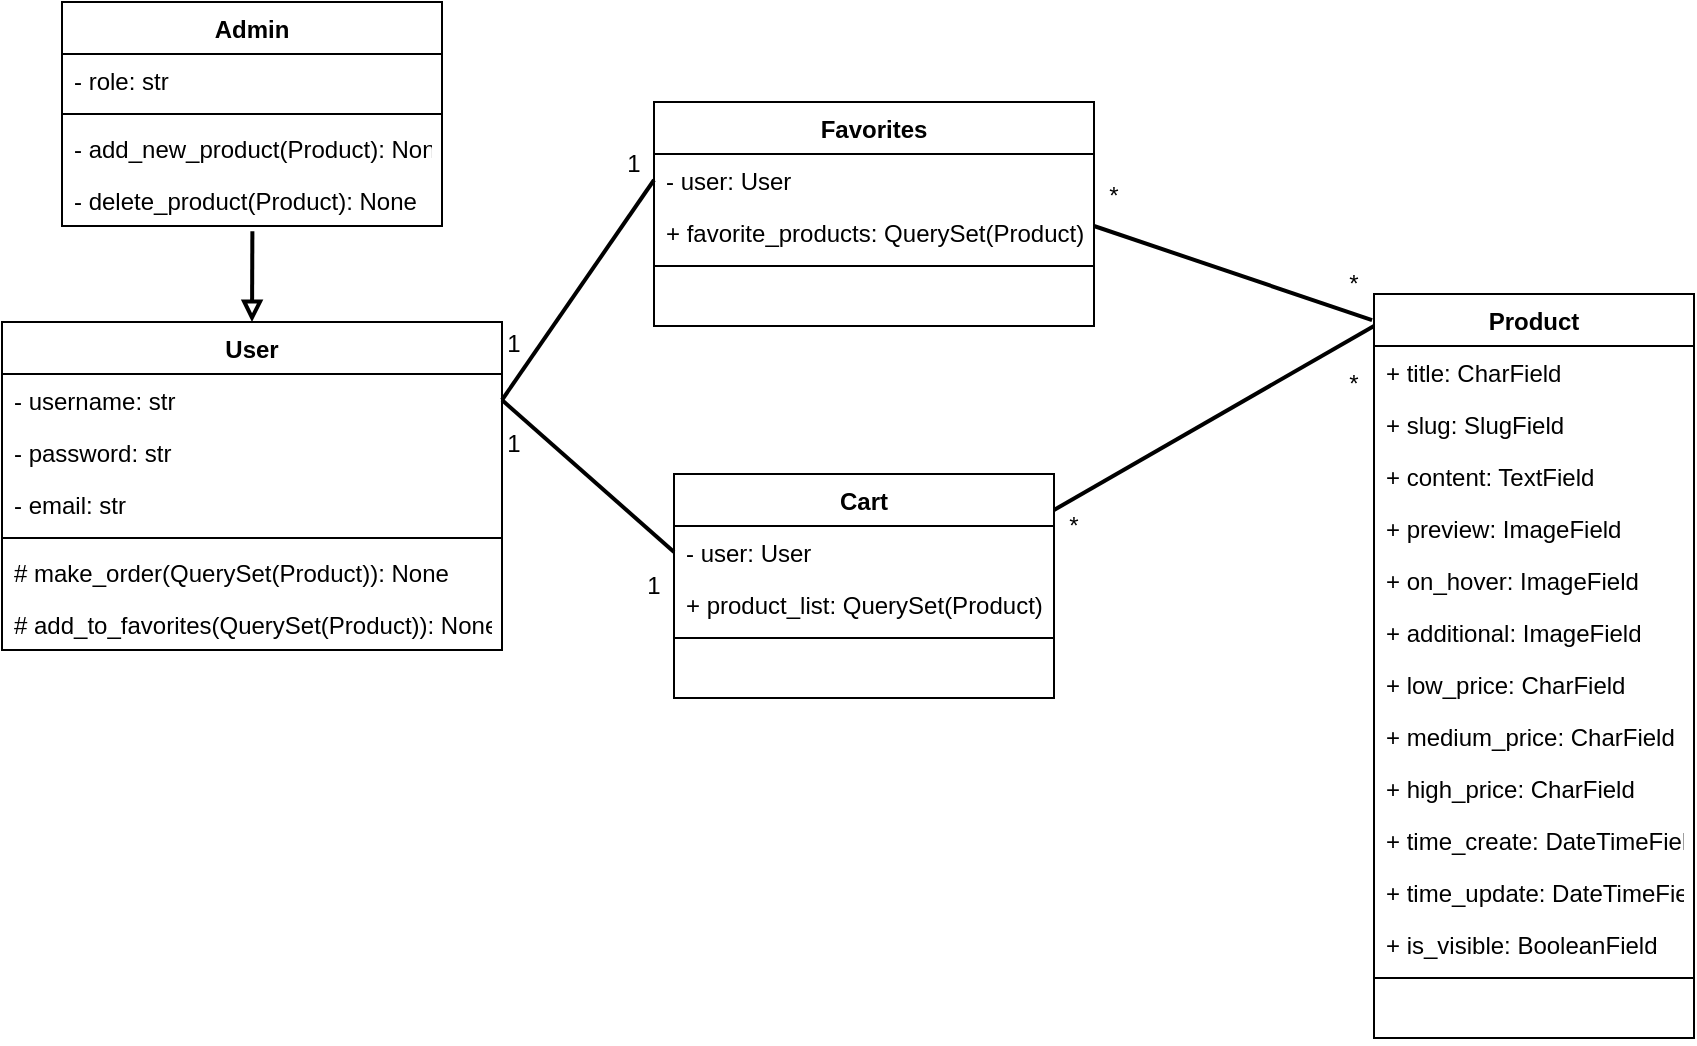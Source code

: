 <mxfile version="20.3.3" type="github">
  <diagram id="C5RBs43oDa-KdzZeNtuy" name="Page-1">
    <mxGraphModel dx="1422" dy="794" grid="1" gridSize="10" guides="1" tooltips="1" connect="1" arrows="1" fold="1" page="1" pageScale="1" pageWidth="827" pageHeight="1169" math="0" shadow="0">
      <root>
        <mxCell id="WIyWlLk6GJQsqaUBKTNV-0" />
        <mxCell id="WIyWlLk6GJQsqaUBKTNV-1" parent="WIyWlLk6GJQsqaUBKTNV-0" />
        <mxCell id="jNp461XwyR3YJ5JXmUzp-10" value="User" style="swimlane;fontStyle=1;align=center;verticalAlign=top;childLayout=stackLayout;horizontal=1;startSize=26;horizontalStack=0;resizeParent=1;resizeParentMax=0;resizeLast=0;collapsible=1;marginBottom=0;" parent="WIyWlLk6GJQsqaUBKTNV-1" vertex="1">
          <mxGeometry x="164" y="314" width="250" height="164" as="geometry" />
        </mxCell>
        <mxCell id="jNp461XwyR3YJ5JXmUzp-11" value="- username: str" style="text;strokeColor=none;fillColor=none;align=left;verticalAlign=top;spacingLeft=4;spacingRight=4;overflow=hidden;rotatable=0;points=[[0,0.5],[1,0.5]];portConstraint=eastwest;" parent="jNp461XwyR3YJ5JXmUzp-10" vertex="1">
          <mxGeometry y="26" width="250" height="26" as="geometry" />
        </mxCell>
        <mxCell id="jNp461XwyR3YJ5JXmUzp-15" value="- password: str" style="text;strokeColor=none;fillColor=none;align=left;verticalAlign=top;spacingLeft=4;spacingRight=4;overflow=hidden;rotatable=0;points=[[0,0.5],[1,0.5]];portConstraint=eastwest;" parent="jNp461XwyR3YJ5JXmUzp-10" vertex="1">
          <mxGeometry y="52" width="250" height="26" as="geometry" />
        </mxCell>
        <mxCell id="jNp461XwyR3YJ5JXmUzp-16" value="- email: str" style="text;strokeColor=none;fillColor=none;align=left;verticalAlign=top;spacingLeft=4;spacingRight=4;overflow=hidden;rotatable=0;points=[[0,0.5],[1,0.5]];portConstraint=eastwest;" parent="jNp461XwyR3YJ5JXmUzp-10" vertex="1">
          <mxGeometry y="78" width="250" height="26" as="geometry" />
        </mxCell>
        <mxCell id="jNp461XwyR3YJ5JXmUzp-12" value="" style="line;strokeWidth=1;fillColor=none;align=left;verticalAlign=middle;spacingTop=-1;spacingLeft=3;spacingRight=3;rotatable=0;labelPosition=right;points=[];portConstraint=eastwest;strokeColor=inherit;" parent="jNp461XwyR3YJ5JXmUzp-10" vertex="1">
          <mxGeometry y="104" width="250" height="8" as="geometry" />
        </mxCell>
        <mxCell id="jNp461XwyR3YJ5JXmUzp-13" value="# make_order(QuerySet(Product)): None" style="text;strokeColor=none;fillColor=none;align=left;verticalAlign=top;spacingLeft=4;spacingRight=4;overflow=hidden;rotatable=0;points=[[0,0.5],[1,0.5]];portConstraint=eastwest;" parent="jNp461XwyR3YJ5JXmUzp-10" vertex="1">
          <mxGeometry y="112" width="250" height="26" as="geometry" />
        </mxCell>
        <mxCell id="jNp461XwyR3YJ5JXmUzp-47" value="# add_to_favorites(QuerySet(Product)): None" style="text;strokeColor=none;fillColor=none;align=left;verticalAlign=top;spacingLeft=4;spacingRight=4;overflow=hidden;rotatable=0;points=[[0,0.5],[1,0.5]];portConstraint=eastwest;" parent="jNp461XwyR3YJ5JXmUzp-10" vertex="1">
          <mxGeometry y="138" width="250" height="26" as="geometry" />
        </mxCell>
        <mxCell id="jNp461XwyR3YJ5JXmUzp-17" value="Product" style="swimlane;fontStyle=1;align=center;verticalAlign=top;childLayout=stackLayout;horizontal=1;startSize=26;horizontalStack=0;resizeParent=1;resizeParentMax=0;resizeLast=0;collapsible=1;marginBottom=0;" parent="WIyWlLk6GJQsqaUBKTNV-1" vertex="1">
          <mxGeometry x="850" y="300" width="160" height="372" as="geometry" />
        </mxCell>
        <mxCell id="jNp461XwyR3YJ5JXmUzp-18" value="+ title: CharField" style="text;strokeColor=none;fillColor=none;align=left;verticalAlign=top;spacingLeft=4;spacingRight=4;overflow=hidden;rotatable=0;points=[[0,0.5],[1,0.5]];portConstraint=eastwest;" parent="jNp461XwyR3YJ5JXmUzp-17" vertex="1">
          <mxGeometry y="26" width="160" height="26" as="geometry" />
        </mxCell>
        <mxCell id="jNp461XwyR3YJ5JXmUzp-19" value="+ slug: SlugField" style="text;strokeColor=none;fillColor=none;align=left;verticalAlign=top;spacingLeft=4;spacingRight=4;overflow=hidden;rotatable=0;points=[[0,0.5],[1,0.5]];portConstraint=eastwest;" parent="jNp461XwyR3YJ5JXmUzp-17" vertex="1">
          <mxGeometry y="52" width="160" height="26" as="geometry" />
        </mxCell>
        <mxCell id="jNp461XwyR3YJ5JXmUzp-20" value="+ content: TextField" style="text;strokeColor=none;fillColor=none;align=left;verticalAlign=top;spacingLeft=4;spacingRight=4;overflow=hidden;rotatable=0;points=[[0,0.5],[1,0.5]];portConstraint=eastwest;" parent="jNp461XwyR3YJ5JXmUzp-17" vertex="1">
          <mxGeometry y="78" width="160" height="26" as="geometry" />
        </mxCell>
        <mxCell id="jNp461XwyR3YJ5JXmUzp-29" value="+ preview: ImageField" style="text;strokeColor=none;fillColor=none;align=left;verticalAlign=top;spacingLeft=4;spacingRight=4;overflow=hidden;rotatable=0;points=[[0,0.5],[1,0.5]];portConstraint=eastwest;" parent="jNp461XwyR3YJ5JXmUzp-17" vertex="1">
          <mxGeometry y="104" width="160" height="26" as="geometry" />
        </mxCell>
        <mxCell id="jNp461XwyR3YJ5JXmUzp-30" value="+ on_hover: ImageField" style="text;strokeColor=none;fillColor=none;align=left;verticalAlign=top;spacingLeft=4;spacingRight=4;overflow=hidden;rotatable=0;points=[[0,0.5],[1,0.5]];portConstraint=eastwest;" parent="jNp461XwyR3YJ5JXmUzp-17" vertex="1">
          <mxGeometry y="130" width="160" height="26" as="geometry" />
        </mxCell>
        <mxCell id="jNp461XwyR3YJ5JXmUzp-31" value="+ additional: ImageField" style="text;strokeColor=none;fillColor=none;align=left;verticalAlign=top;spacingLeft=4;spacingRight=4;overflow=hidden;rotatable=0;points=[[0,0.5],[1,0.5]];portConstraint=eastwest;" parent="jNp461XwyR3YJ5JXmUzp-17" vertex="1">
          <mxGeometry y="156" width="160" height="26" as="geometry" />
        </mxCell>
        <mxCell id="jNp461XwyR3YJ5JXmUzp-32" value="+ low_price: CharField" style="text;strokeColor=none;fillColor=none;align=left;verticalAlign=top;spacingLeft=4;spacingRight=4;overflow=hidden;rotatable=0;points=[[0,0.5],[1,0.5]];portConstraint=eastwest;" parent="jNp461XwyR3YJ5JXmUzp-17" vertex="1">
          <mxGeometry y="182" width="160" height="26" as="geometry" />
        </mxCell>
        <mxCell id="jNp461XwyR3YJ5JXmUzp-33" value="+ medium_price: CharField" style="text;strokeColor=none;fillColor=none;align=left;verticalAlign=top;spacingLeft=4;spacingRight=4;overflow=hidden;rotatable=0;points=[[0,0.5],[1,0.5]];portConstraint=eastwest;" parent="jNp461XwyR3YJ5JXmUzp-17" vertex="1">
          <mxGeometry y="208" width="160" height="26" as="geometry" />
        </mxCell>
        <mxCell id="jNp461XwyR3YJ5JXmUzp-34" value="+ high_price: CharField" style="text;strokeColor=none;fillColor=none;align=left;verticalAlign=top;spacingLeft=4;spacingRight=4;overflow=hidden;rotatable=0;points=[[0,0.5],[1,0.5]];portConstraint=eastwest;" parent="jNp461XwyR3YJ5JXmUzp-17" vertex="1">
          <mxGeometry y="234" width="160" height="26" as="geometry" />
        </mxCell>
        <mxCell id="jNp461XwyR3YJ5JXmUzp-35" value="+ time_create: DateTimeField" style="text;strokeColor=none;fillColor=none;align=left;verticalAlign=top;spacingLeft=4;spacingRight=4;overflow=hidden;rotatable=0;points=[[0,0.5],[1,0.5]];portConstraint=eastwest;" parent="jNp461XwyR3YJ5JXmUzp-17" vertex="1">
          <mxGeometry y="260" width="160" height="26" as="geometry" />
        </mxCell>
        <mxCell id="jNp461XwyR3YJ5JXmUzp-36" value="+ time_update: DateTimeField" style="text;strokeColor=none;fillColor=none;align=left;verticalAlign=top;spacingLeft=4;spacingRight=4;overflow=hidden;rotatable=0;points=[[0,0.5],[1,0.5]];portConstraint=eastwest;" parent="jNp461XwyR3YJ5JXmUzp-17" vertex="1">
          <mxGeometry y="286" width="160" height="26" as="geometry" />
        </mxCell>
        <mxCell id="jNp461XwyR3YJ5JXmUzp-37" value="+ is_visible: BooleanField" style="text;strokeColor=none;fillColor=none;align=left;verticalAlign=top;spacingLeft=4;spacingRight=4;overflow=hidden;rotatable=0;points=[[0,0.5],[1,0.5]];portConstraint=eastwest;" parent="jNp461XwyR3YJ5JXmUzp-17" vertex="1">
          <mxGeometry y="312" width="160" height="26" as="geometry" />
        </mxCell>
        <mxCell id="jNp461XwyR3YJ5JXmUzp-21" value="" style="line;strokeWidth=1;fillColor=none;align=left;verticalAlign=middle;spacingTop=-1;spacingLeft=3;spacingRight=3;rotatable=0;labelPosition=right;points=[];portConstraint=eastwest;strokeColor=inherit;" parent="jNp461XwyR3YJ5JXmUzp-17" vertex="1">
          <mxGeometry y="338" width="160" height="8" as="geometry" />
        </mxCell>
        <mxCell id="jNp461XwyR3YJ5JXmUzp-22" value=" " style="text;strokeColor=none;fillColor=none;align=left;verticalAlign=top;spacingLeft=4;spacingRight=4;overflow=hidden;rotatable=0;points=[[0,0.5],[1,0.5]];portConstraint=eastwest;" parent="jNp461XwyR3YJ5JXmUzp-17" vertex="1">
          <mxGeometry y="346" width="160" height="26" as="geometry" />
        </mxCell>
        <mxCell id="jNp461XwyR3YJ5JXmUzp-39" value="Cart" style="swimlane;fontStyle=1;align=center;verticalAlign=top;childLayout=stackLayout;horizontal=1;startSize=26;horizontalStack=0;resizeParent=1;resizeParentMax=0;resizeLast=0;collapsible=1;marginBottom=0;" parent="WIyWlLk6GJQsqaUBKTNV-1" vertex="1">
          <mxGeometry x="500" y="390" width="190" height="112" as="geometry" />
        </mxCell>
        <mxCell id="taFxz81-W1Y8m5Ukvi-j-6" value="- user: User" style="text;strokeColor=none;fillColor=none;align=left;verticalAlign=top;spacingLeft=4;spacingRight=4;overflow=hidden;rotatable=0;points=[[0,0.5],[1,0.5]];portConstraint=eastwest;" vertex="1" parent="jNp461XwyR3YJ5JXmUzp-39">
          <mxGeometry y="26" width="190" height="26" as="geometry" />
        </mxCell>
        <mxCell id="jNp461XwyR3YJ5JXmUzp-40" value="+ product_list: QuerySet(Product)" style="text;strokeColor=none;fillColor=none;align=left;verticalAlign=top;spacingLeft=4;spacingRight=4;overflow=hidden;rotatable=0;points=[[0,0.5],[1,0.5]];portConstraint=eastwest;" parent="jNp461XwyR3YJ5JXmUzp-39" vertex="1">
          <mxGeometry y="52" width="190" height="26" as="geometry" />
        </mxCell>
        <mxCell id="jNp461XwyR3YJ5JXmUzp-41" value="" style="line;strokeWidth=1;fillColor=none;align=left;verticalAlign=middle;spacingTop=-1;spacingLeft=3;spacingRight=3;rotatable=0;labelPosition=right;points=[];portConstraint=eastwest;strokeColor=inherit;" parent="jNp461XwyR3YJ5JXmUzp-39" vertex="1">
          <mxGeometry y="78" width="190" height="8" as="geometry" />
        </mxCell>
        <mxCell id="jNp461XwyR3YJ5JXmUzp-42" value=" " style="text;strokeColor=none;fillColor=none;align=left;verticalAlign=top;spacingLeft=4;spacingRight=4;overflow=hidden;rotatable=0;points=[[0,0.5],[1,0.5]];portConstraint=eastwest;" parent="jNp461XwyR3YJ5JXmUzp-39" vertex="1">
          <mxGeometry y="86" width="190" height="26" as="geometry" />
        </mxCell>
        <mxCell id="taFxz81-W1Y8m5Ukvi-j-12" style="edgeStyle=orthogonalEdgeStyle;rounded=0;orthogonalLoop=1;jettySize=auto;html=1;exitX=0;exitY=0.5;exitDx=0;exitDy=0;startArrow=block;startFill=0;endArrow=none;endFill=0;" edge="1" parent="jNp461XwyR3YJ5JXmUzp-39" source="jNp461XwyR3YJ5JXmUzp-42" target="jNp461XwyR3YJ5JXmUzp-42">
          <mxGeometry relative="1" as="geometry">
            <Array as="points">
              <mxPoint x="190" y="90" />
              <mxPoint x="190" y="90" />
            </Array>
          </mxGeometry>
        </mxCell>
        <mxCell id="jNp461XwyR3YJ5JXmUzp-43" value="Favorites" style="swimlane;fontStyle=1;align=center;verticalAlign=top;childLayout=stackLayout;horizontal=1;startSize=26;horizontalStack=0;resizeParent=1;resizeParentMax=0;resizeLast=0;collapsible=1;marginBottom=0;" parent="WIyWlLk6GJQsqaUBKTNV-1" vertex="1">
          <mxGeometry x="490" y="204" width="220" height="112" as="geometry" />
        </mxCell>
        <mxCell id="jNp461XwyR3YJ5JXmUzp-44" value="- user: User" style="text;strokeColor=none;fillColor=none;align=left;verticalAlign=top;spacingLeft=4;spacingRight=4;overflow=hidden;rotatable=0;points=[[0,0.5],[1,0.5]];portConstraint=eastwest;" parent="jNp461XwyR3YJ5JXmUzp-43" vertex="1">
          <mxGeometry y="26" width="220" height="26" as="geometry" />
        </mxCell>
        <mxCell id="jNp461XwyR3YJ5JXmUzp-62" value="+ favorite_products: QuerySet(Product)" style="text;strokeColor=none;fillColor=none;align=left;verticalAlign=top;spacingLeft=4;spacingRight=4;overflow=hidden;rotatable=0;points=[[0,0.5],[1,0.5]];portConstraint=eastwest;" parent="jNp461XwyR3YJ5JXmUzp-43" vertex="1">
          <mxGeometry y="52" width="220" height="26" as="geometry" />
        </mxCell>
        <mxCell id="jNp461XwyR3YJ5JXmUzp-45" value="" style="line;strokeWidth=1;fillColor=none;align=left;verticalAlign=middle;spacingTop=-1;spacingLeft=3;spacingRight=3;rotatable=0;labelPosition=right;points=[];portConstraint=eastwest;strokeColor=inherit;" parent="jNp461XwyR3YJ5JXmUzp-43" vertex="1">
          <mxGeometry y="78" width="220" height="8" as="geometry" />
        </mxCell>
        <mxCell id="jNp461XwyR3YJ5JXmUzp-46" value=" " style="text;strokeColor=none;fillColor=none;align=left;verticalAlign=top;spacingLeft=4;spacingRight=4;overflow=hidden;rotatable=0;points=[[0,0.5],[1,0.5]];portConstraint=eastwest;" parent="jNp461XwyR3YJ5JXmUzp-43" vertex="1">
          <mxGeometry y="86" width="220" height="26" as="geometry" />
        </mxCell>
        <mxCell id="jNp461XwyR3YJ5JXmUzp-48" value="Admin" style="swimlane;fontStyle=1;align=center;verticalAlign=top;childLayout=stackLayout;horizontal=1;startSize=26;horizontalStack=0;resizeParent=1;resizeParentMax=0;resizeLast=0;collapsible=1;marginBottom=0;" parent="WIyWlLk6GJQsqaUBKTNV-1" vertex="1">
          <mxGeometry x="194" y="154" width="190" height="112" as="geometry" />
        </mxCell>
        <mxCell id="jNp461XwyR3YJ5JXmUzp-49" value="- role: str" style="text;strokeColor=none;fillColor=none;align=left;verticalAlign=top;spacingLeft=4;spacingRight=4;overflow=hidden;rotatable=0;points=[[0,0.5],[1,0.5]];portConstraint=eastwest;" parent="jNp461XwyR3YJ5JXmUzp-48" vertex="1">
          <mxGeometry y="26" width="190" height="26" as="geometry" />
        </mxCell>
        <mxCell id="jNp461XwyR3YJ5JXmUzp-50" value="" style="line;strokeWidth=1;fillColor=none;align=left;verticalAlign=middle;spacingTop=-1;spacingLeft=3;spacingRight=3;rotatable=0;labelPosition=right;points=[];portConstraint=eastwest;strokeColor=inherit;" parent="jNp461XwyR3YJ5JXmUzp-48" vertex="1">
          <mxGeometry y="52" width="190" height="8" as="geometry" />
        </mxCell>
        <mxCell id="jNp461XwyR3YJ5JXmUzp-51" value="- add_new_product(Product): None" style="text;strokeColor=none;fillColor=none;align=left;verticalAlign=top;spacingLeft=4;spacingRight=4;overflow=hidden;rotatable=0;points=[[0,0.5],[1,0.5]];portConstraint=eastwest;" parent="jNp461XwyR3YJ5JXmUzp-48" vertex="1">
          <mxGeometry y="60" width="190" height="26" as="geometry" />
        </mxCell>
        <mxCell id="jNp461XwyR3YJ5JXmUzp-52" value="- delete_product(Product): None" style="text;strokeColor=none;fillColor=none;align=left;verticalAlign=top;spacingLeft=4;spacingRight=4;overflow=hidden;rotatable=0;points=[[0,0.5],[1,0.5]];portConstraint=eastwest;" parent="jNp461XwyR3YJ5JXmUzp-48" vertex="1">
          <mxGeometry y="86" width="190" height="26" as="geometry" />
        </mxCell>
        <mxCell id="jNp461XwyR3YJ5JXmUzp-53" value="" style="endArrow=none;endFill=0;html=1;rounded=0;exitX=0.5;exitY=0;exitDx=0;exitDy=0;entryX=0.501;entryY=1.1;entryDx=0;entryDy=0;entryPerimeter=0;strokeWidth=2;startArrow=block;startFill=0;" parent="WIyWlLk6GJQsqaUBKTNV-1" source="jNp461XwyR3YJ5JXmUzp-10" target="jNp461XwyR3YJ5JXmUzp-52" edge="1">
          <mxGeometry width="160" relative="1" as="geometry">
            <mxPoint x="294" y="384" as="sourcePoint" />
            <mxPoint x="454" y="384" as="targetPoint" />
          </mxGeometry>
        </mxCell>
        <mxCell id="jNp461XwyR3YJ5JXmUzp-58" value="" style="endArrow=none;endFill=0;endSize=12;html=1;rounded=0;strokeWidth=2;exitX=1;exitY=0.5;exitDx=0;exitDy=0;entryX=0;entryY=0.5;entryDx=0;entryDy=0;" parent="WIyWlLk6GJQsqaUBKTNV-1" source="jNp461XwyR3YJ5JXmUzp-11" target="jNp461XwyR3YJ5JXmUzp-44" edge="1">
          <mxGeometry width="160" relative="1" as="geometry">
            <mxPoint x="330" y="310" as="sourcePoint" />
            <mxPoint x="490" y="310" as="targetPoint" />
          </mxGeometry>
        </mxCell>
        <mxCell id="jNp461XwyR3YJ5JXmUzp-60" value="" style="endArrow=none;endFill=0;endSize=12;html=1;rounded=0;strokeWidth=2;entryX=0;entryY=0.5;entryDx=0;entryDy=0;exitX=1;exitY=0.5;exitDx=0;exitDy=0;" parent="WIyWlLk6GJQsqaUBKTNV-1" source="jNp461XwyR3YJ5JXmUzp-11" target="taFxz81-W1Y8m5Ukvi-j-6" edge="1">
          <mxGeometry width="160" relative="1" as="geometry">
            <mxPoint x="420" y="360" as="sourcePoint" />
            <mxPoint x="508.74" y="273.792" as="targetPoint" />
          </mxGeometry>
        </mxCell>
        <mxCell id="taFxz81-W1Y8m5Ukvi-j-1" value="1" style="text;html=1;strokeColor=none;fillColor=none;align=center;verticalAlign=middle;whiteSpace=wrap;rounded=0;" vertex="1" parent="WIyWlLk6GJQsqaUBKTNV-1">
          <mxGeometry x="460" y="431" width="60" height="30" as="geometry" />
        </mxCell>
        <mxCell id="taFxz81-W1Y8m5Ukvi-j-2" value="1" style="text;html=1;strokeColor=none;fillColor=none;align=center;verticalAlign=middle;whiteSpace=wrap;rounded=0;" vertex="1" parent="WIyWlLk6GJQsqaUBKTNV-1">
          <mxGeometry x="390" y="310" width="60" height="30" as="geometry" />
        </mxCell>
        <mxCell id="taFxz81-W1Y8m5Ukvi-j-3" value="1" style="text;html=1;strokeColor=none;fillColor=none;align=center;verticalAlign=middle;whiteSpace=wrap;rounded=0;" vertex="1" parent="WIyWlLk6GJQsqaUBKTNV-1">
          <mxGeometry x="390" y="360" width="60" height="30" as="geometry" />
        </mxCell>
        <mxCell id="taFxz81-W1Y8m5Ukvi-j-4" value="1" style="text;html=1;strokeColor=none;fillColor=none;align=center;verticalAlign=middle;whiteSpace=wrap;rounded=0;" vertex="1" parent="WIyWlLk6GJQsqaUBKTNV-1">
          <mxGeometry x="450" y="220" width="60" height="30" as="geometry" />
        </mxCell>
        <mxCell id="taFxz81-W1Y8m5Ukvi-j-7" style="edgeStyle=orthogonalEdgeStyle;rounded=0;orthogonalLoop=1;jettySize=auto;html=1;exitX=0.5;exitY=1;exitDx=0;exitDy=0;startArrow=block;startFill=0;endArrow=none;endFill=0;" edge="1" parent="WIyWlLk6GJQsqaUBKTNV-1" source="taFxz81-W1Y8m5Ukvi-j-4" target="taFxz81-W1Y8m5Ukvi-j-4">
          <mxGeometry relative="1" as="geometry" />
        </mxCell>
        <mxCell id="taFxz81-W1Y8m5Ukvi-j-15" value="" style="endArrow=none;endFill=0;endSize=12;html=1;rounded=0;strokeWidth=2;entryX=-0.006;entryY=0.035;entryDx=0;entryDy=0;exitX=1;exitY=0.5;exitDx=0;exitDy=0;entryPerimeter=0;" edge="1" parent="WIyWlLk6GJQsqaUBKTNV-1" target="jNp461XwyR3YJ5JXmUzp-17">
          <mxGeometry width="160" relative="1" as="geometry">
            <mxPoint x="710" y="266" as="sourcePoint" />
            <mxPoint x="796" y="342" as="targetPoint" />
          </mxGeometry>
        </mxCell>
        <mxCell id="taFxz81-W1Y8m5Ukvi-j-16" value="" style="endArrow=none;endFill=0;endSize=12;html=1;rounded=0;strokeWidth=2;entryX=0;entryY=0.043;entryDx=0;entryDy=0;exitX=1;exitY=0.5;exitDx=0;exitDy=0;entryPerimeter=0;" edge="1" parent="WIyWlLk6GJQsqaUBKTNV-1" target="jNp461XwyR3YJ5JXmUzp-17">
          <mxGeometry width="160" relative="1" as="geometry">
            <mxPoint x="690" y="408" as="sourcePoint" />
            <mxPoint x="776" y="484" as="targetPoint" />
          </mxGeometry>
        </mxCell>
        <mxCell id="taFxz81-W1Y8m5Ukvi-j-18" value="*" style="text;html=1;strokeColor=none;fillColor=none;align=center;verticalAlign=middle;whiteSpace=wrap;rounded=0;" vertex="1" parent="WIyWlLk6GJQsqaUBKTNV-1">
          <mxGeometry x="690" y="236" width="60" height="30" as="geometry" />
        </mxCell>
        <mxCell id="taFxz81-W1Y8m5Ukvi-j-19" value="*" style="text;html=1;strokeColor=none;fillColor=none;align=center;verticalAlign=middle;whiteSpace=wrap;rounded=0;" vertex="1" parent="WIyWlLk6GJQsqaUBKTNV-1">
          <mxGeometry x="810" y="280" width="60" height="30" as="geometry" />
        </mxCell>
        <mxCell id="taFxz81-W1Y8m5Ukvi-j-20" value="*" style="text;html=1;strokeColor=none;fillColor=none;align=center;verticalAlign=middle;whiteSpace=wrap;rounded=0;" vertex="1" parent="WIyWlLk6GJQsqaUBKTNV-1">
          <mxGeometry x="670" y="401" width="60" height="30" as="geometry" />
        </mxCell>
        <mxCell id="taFxz81-W1Y8m5Ukvi-j-21" value="*" style="text;html=1;strokeColor=none;fillColor=none;align=center;verticalAlign=middle;whiteSpace=wrap;rounded=0;" vertex="1" parent="WIyWlLk6GJQsqaUBKTNV-1">
          <mxGeometry x="810" y="330" width="60" height="30" as="geometry" />
        </mxCell>
      </root>
    </mxGraphModel>
  </diagram>
</mxfile>
